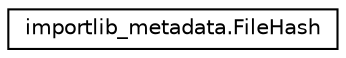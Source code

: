 digraph "Graphical Class Hierarchy"
{
 // LATEX_PDF_SIZE
  edge [fontname="Helvetica",fontsize="10",labelfontname="Helvetica",labelfontsize="10"];
  node [fontname="Helvetica",fontsize="10",shape=record];
  rankdir="LR";
  Node0 [label="importlib_metadata.FileHash",height=0.2,width=0.4,color="black", fillcolor="white", style="filled",URL="$classimportlib__metadata_1_1FileHash.html",tooltip=" "];
}

